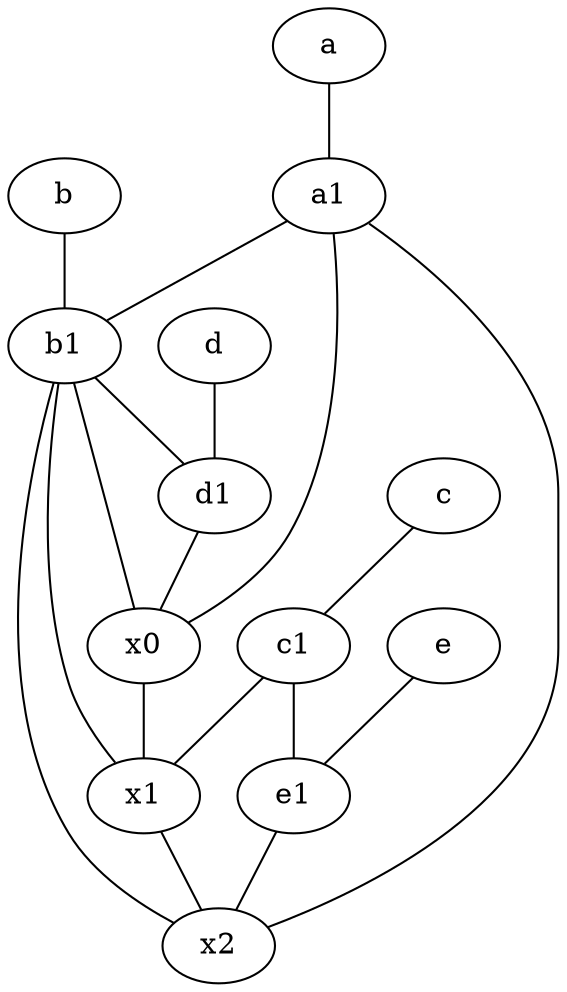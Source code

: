graph {
	node [labelfontsize=50]
	e [labelfontsize=50 pos="7,9!"]
	x2 [labelfontsize=50]
	a [labelfontsize=50 pos="8,2!"]
	c1 [labelfontsize=50 pos="4.5,3!"]
	b [labelfontsize=50 pos="10,4!"]
	b1 [labelfontsize=50 pos="9,4!"]
	d [labelfontsize=50 pos="2,5!"]
	x1 [labelfontsize=50]
	a1 [labelfontsize=50 pos="8,3!"]
	x0 [labelfontsize=50]
	d1 [labelfontsize=50 pos="3,5!"]
	e1 [labelfontsize=50 pos="7,7!"]
	c [labelfontsize=50 pos="4.5,2!"]
	c -- c1
	d1 -- x0
	a1 -- b1
	b1 -- d1
	c1 -- e1
	d -- d1
	b1 -- x2
	a -- a1
	a1 -- x2
	x0 -- x1
	b1 -- x1
	b -- b1
	e1 -- x2
	a1 -- x0
	x1 -- x2
	b1 -- x0
	c1 -- x1
	e -- e1
}
